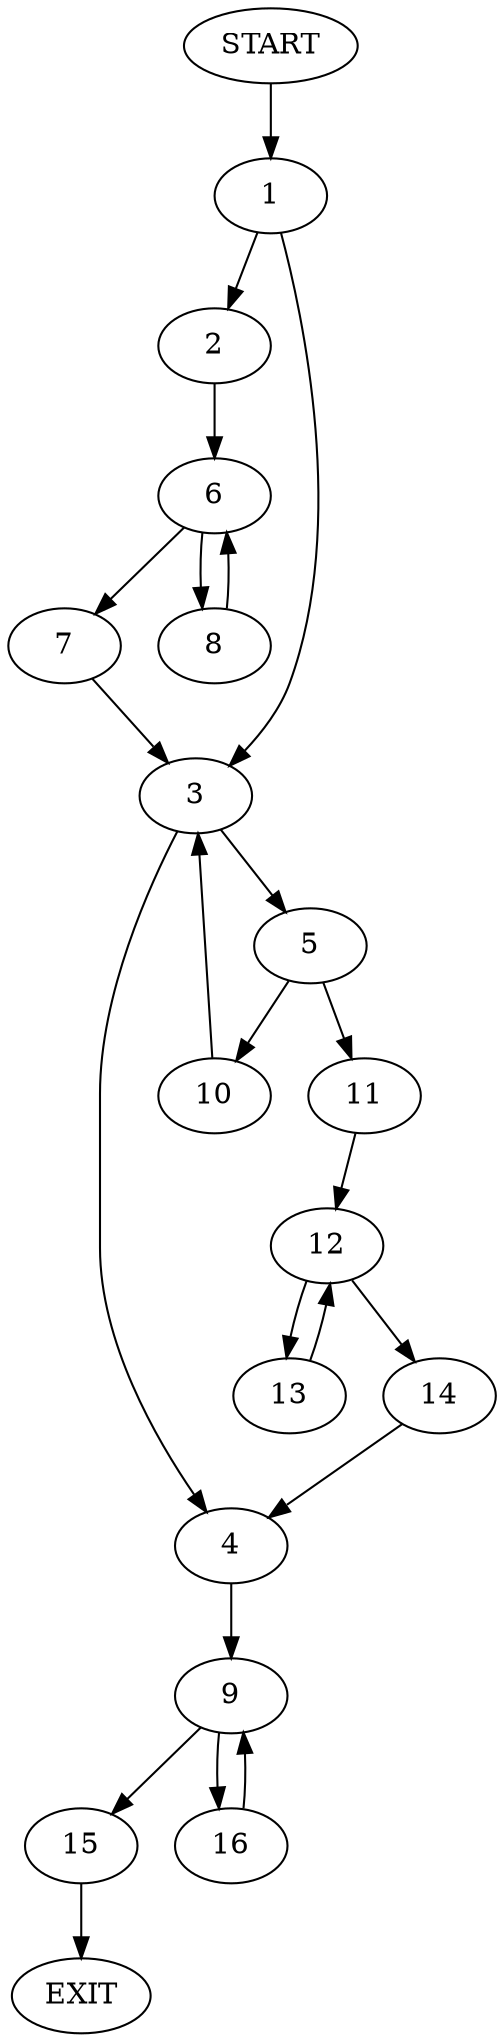 digraph {
0 [label="START"]
17 [label="EXIT"]
0 -> 1
1 -> 2
1 -> 3
3 -> 4
3 -> 5
2 -> 6
6 -> 7
6 -> 8
8 -> 6
7 -> 3
4 -> 9
5 -> 10
5 -> 11
11 -> 12
10 -> 3
12 -> 13
12 -> 14
14 -> 4
13 -> 12
9 -> 15
9 -> 16
16 -> 9
15 -> 17
}
